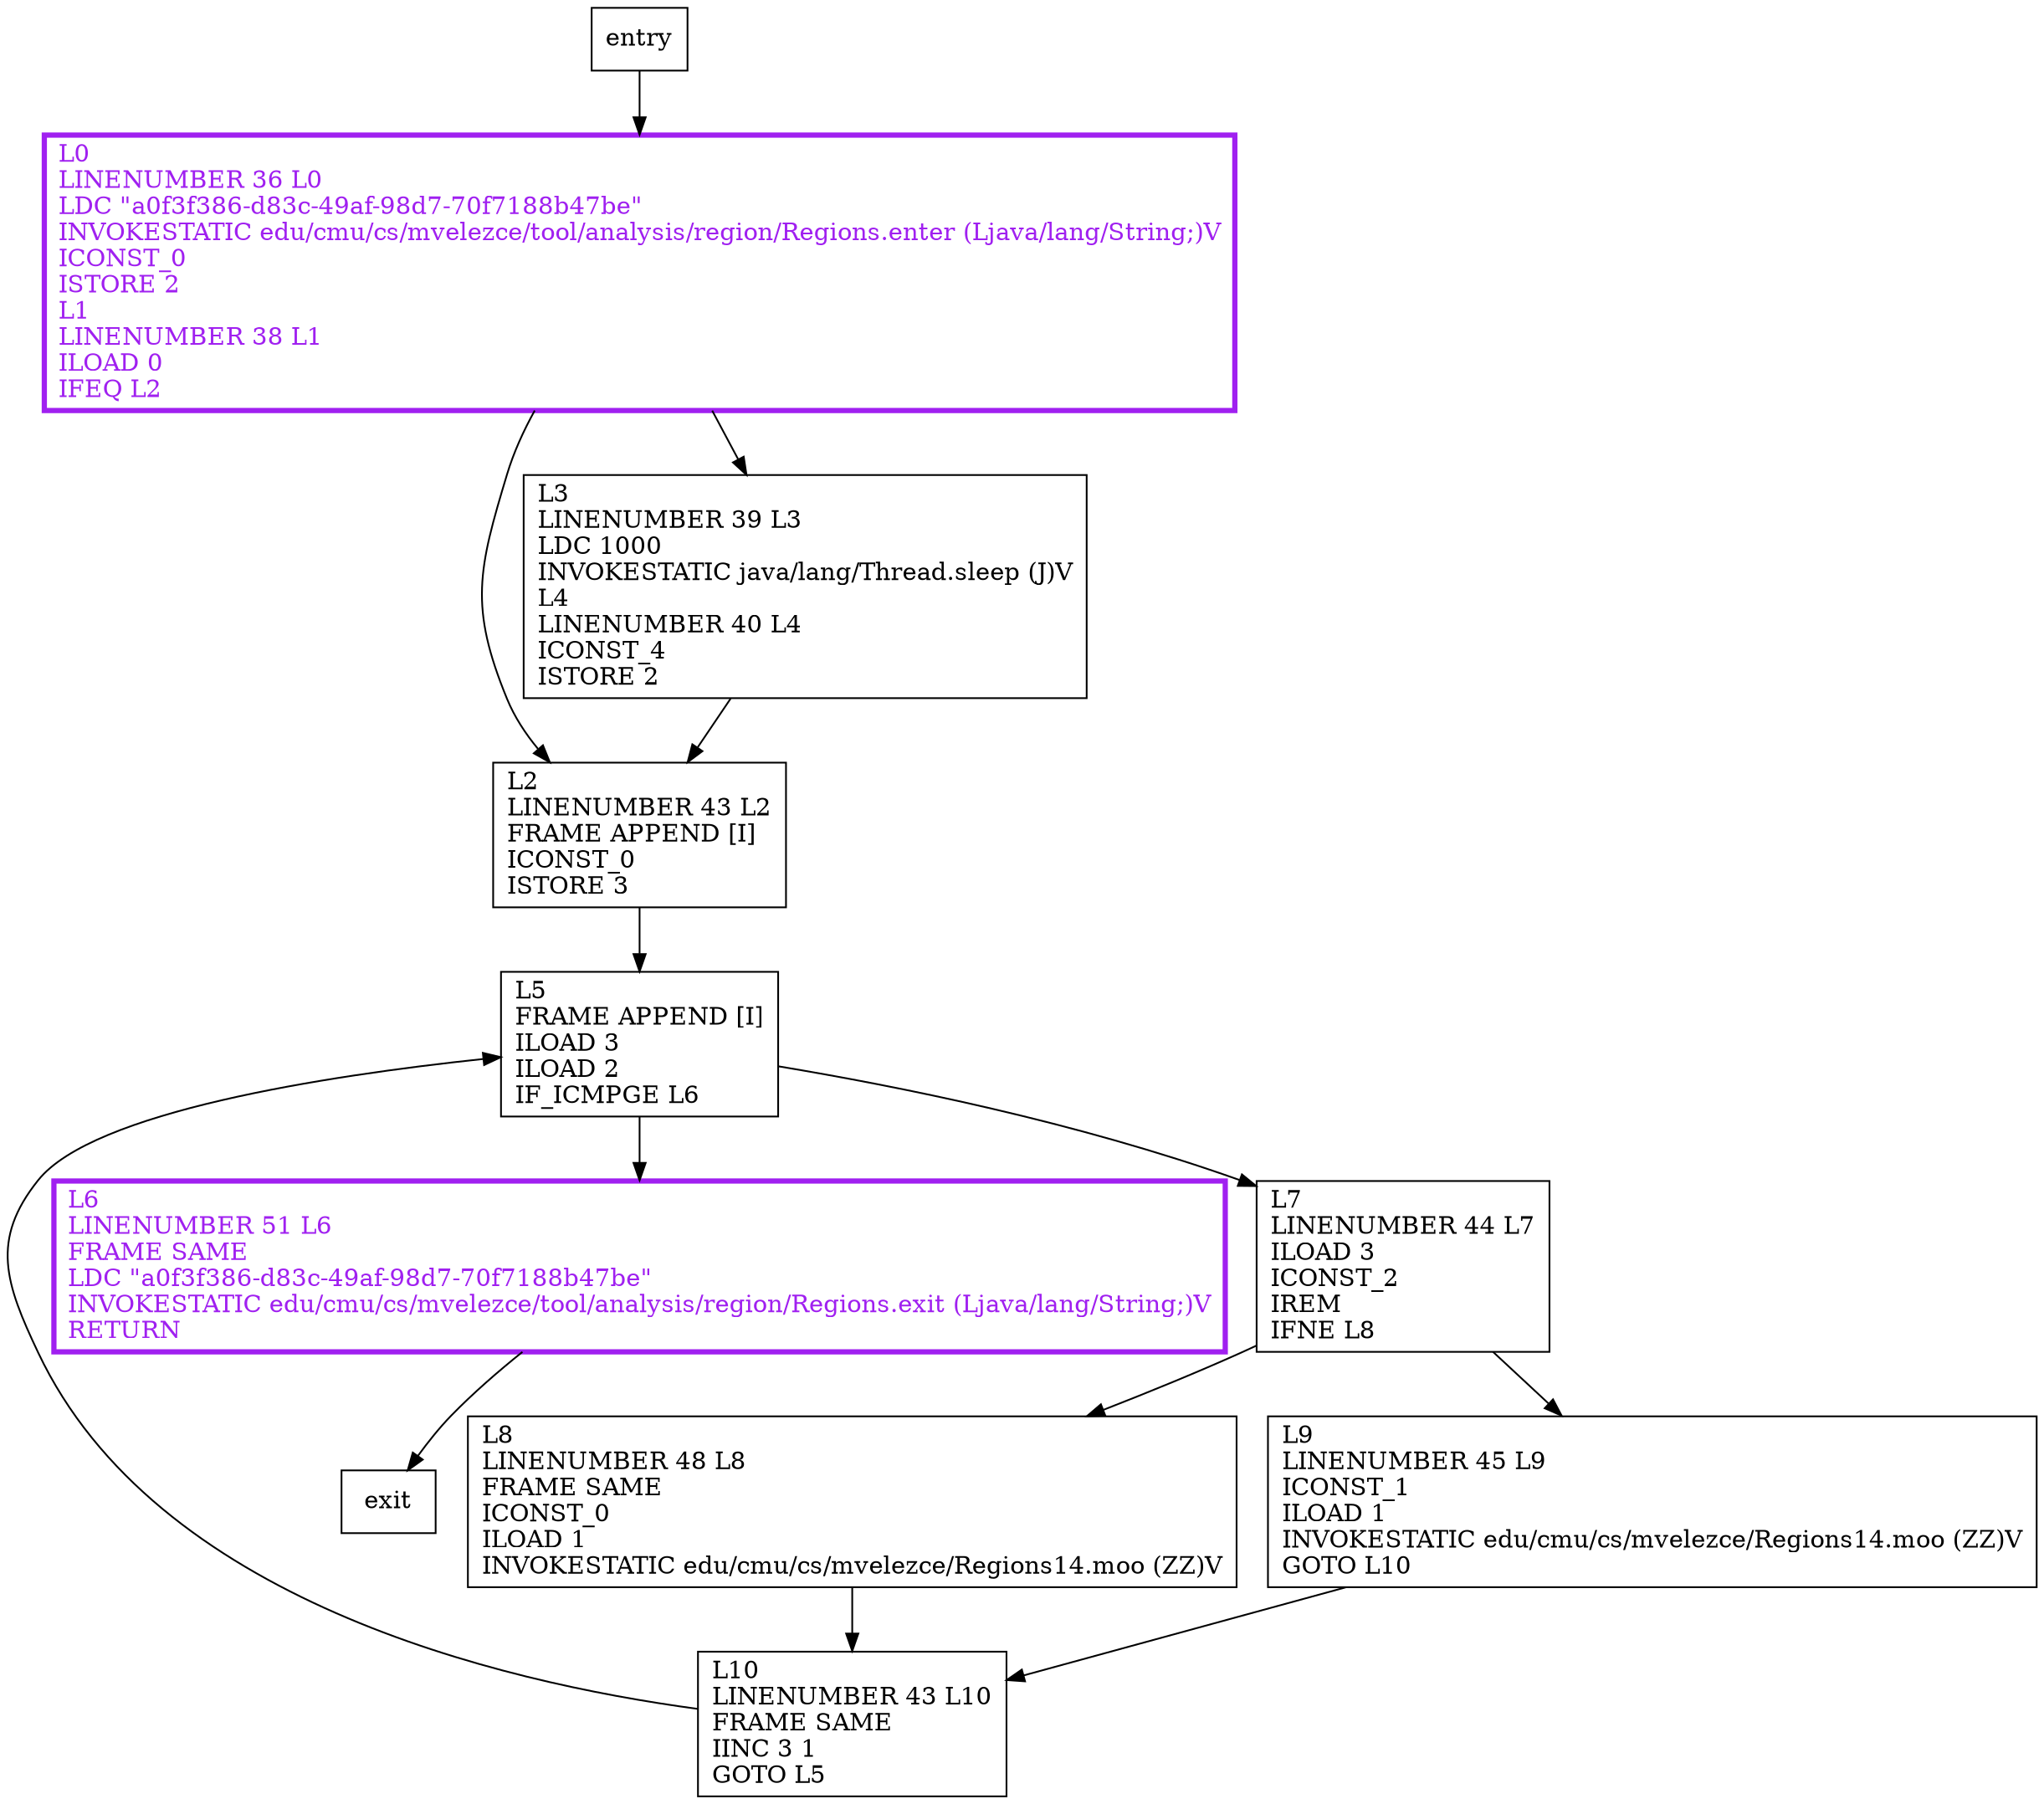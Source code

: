 digraph foo {
node [shape=record];
1924999281 [label="L2\lLINENUMBER 43 L2\lFRAME APPEND [I]\lICONST_0\lISTORE 3\l"];
2000851008 [label="L3\lLINENUMBER 39 L3\lLDC 1000\lINVOKESTATIC java/lang/Thread.sleep (J)V\lL4\lLINENUMBER 40 L4\lICONST_4\lISTORE 2\l"];
636886060 [label="L0\lLINENUMBER 36 L0\lLDC \"a0f3f386-d83c-49af-98d7-70f7188b47be\"\lINVOKESTATIC edu/cmu/cs/mvelezce/tool/analysis/region/Regions.enter (Ljava/lang/String;)V\lICONST_0\lISTORE 2\lL1\lLINENUMBER 38 L1\lILOAD 0\lIFEQ L2\l"];
913902572 [label="L10\lLINENUMBER 43 L10\lFRAME SAME\lIINC 3 1\lGOTO L5\l"];
757819744 [label="L6\lLINENUMBER 51 L6\lFRAME SAME\lLDC \"a0f3f386-d83c-49af-98d7-70f7188b47be\"\lINVOKESTATIC edu/cmu/cs/mvelezce/tool/analysis/region/Regions.exit (Ljava/lang/String;)V\lRETURN\l"];
942217109 [label="L7\lLINENUMBER 44 L7\lILOAD 3\lICONST_2\lIREM\lIFNE L8\l"];
1176254217 [label="L5\lFRAME APPEND [I]\lILOAD 3\lILOAD 2\lIF_ICMPGE L6\l"];
592207425 [label="L8\lLINENUMBER 48 L8\lFRAME SAME\lICONST_0\lILOAD 1\lINVOKESTATIC edu/cmu/cs/mvelezce/Regions14.moo (ZZ)V\l"];
1089407736 [label="L9\lLINENUMBER 45 L9\lICONST_1\lILOAD 1\lINVOKESTATIC edu/cmu/cs/mvelezce/Regions14.moo (ZZ)V\lGOTO L10\l"];
entry;
exit;
1924999281 -> 1176254217;
entry -> 636886060;
2000851008 -> 1924999281;
636886060 -> 1924999281;
636886060 -> 2000851008;
913902572 -> 1176254217;
757819744 -> exit;
942217109 -> 592207425;
942217109 -> 1089407736;
1176254217 -> 757819744;
1176254217 -> 942217109;
592207425 -> 913902572;
1089407736 -> 913902572;
636886060[fontcolor="purple", penwidth=3, color="purple"];
757819744[fontcolor="purple", penwidth=3, color="purple"];
}
